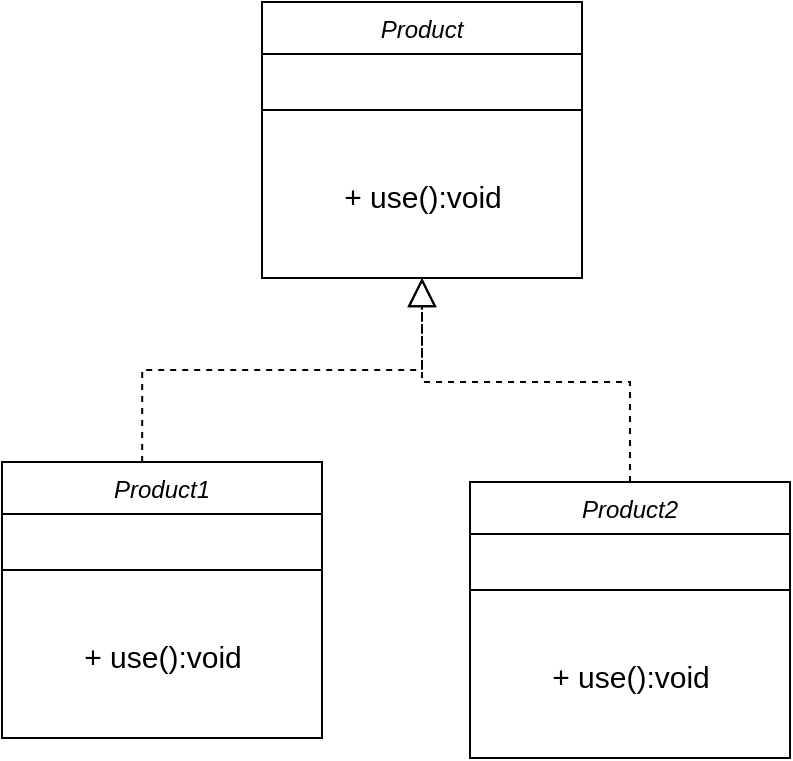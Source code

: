 <mxfile version="24.6.4" type="github">
  <diagram id="C5RBs43oDa-KdzZeNtuy" name="Page-1">
    <mxGraphModel dx="1235" dy="1783" grid="1" gridSize="10" guides="1" tooltips="1" connect="1" arrows="1" fold="1" page="1" pageScale="1" pageWidth="827" pageHeight="1169" math="0" shadow="0">
      <root>
        <mxCell id="WIyWlLk6GJQsqaUBKTNV-0" />
        <mxCell id="WIyWlLk6GJQsqaUBKTNV-1" parent="WIyWlLk6GJQsqaUBKTNV-0" />
        <mxCell id="PA6iErH0THXMKUBZqEbL-1" value="Product" style="swimlane;fontStyle=2;align=center;verticalAlign=top;childLayout=stackLayout;horizontal=1;startSize=26;horizontalStack=0;resizeParent=1;resizeLast=0;collapsible=1;marginBottom=0;rounded=0;shadow=0;strokeWidth=1;" vertex="1" parent="WIyWlLk6GJQsqaUBKTNV-1">
          <mxGeometry x="230" y="-60" width="160" height="138" as="geometry">
            <mxRectangle x="230" y="140" width="160" height="26" as="alternateBounds" />
          </mxGeometry>
        </mxCell>
        <mxCell id="PA6iErH0THXMKUBZqEbL-2" value="" style="line;html=1;strokeWidth=1;align=left;verticalAlign=middle;spacingTop=-1;spacingLeft=3;spacingRight=3;rotatable=0;labelPosition=right;points=[];portConstraint=eastwest;" vertex="1" parent="PA6iErH0THXMKUBZqEbL-1">
          <mxGeometry y="26" width="160" height="56" as="geometry" />
        </mxCell>
        <mxCell id="PA6iErH0THXMKUBZqEbL-3" value="&lt;font style=&quot;font-size: 15px;&quot;&gt;+ use():void&lt;/font&gt;" style="text;html=1;align=center;verticalAlign=middle;resizable=0;points=[];autosize=1;strokeColor=none;fillColor=none;" vertex="1" parent="PA6iErH0THXMKUBZqEbL-1">
          <mxGeometry y="82" width="160" height="30" as="geometry" />
        </mxCell>
        <mxCell id="PA6iErH0THXMKUBZqEbL-4" value="Product1" style="swimlane;fontStyle=2;align=center;verticalAlign=top;childLayout=stackLayout;horizontal=1;startSize=26;horizontalStack=0;resizeParent=1;resizeLast=0;collapsible=1;marginBottom=0;rounded=0;shadow=0;strokeWidth=1;" vertex="1" parent="WIyWlLk6GJQsqaUBKTNV-1">
          <mxGeometry x="100" y="170" width="160" height="138" as="geometry">
            <mxRectangle x="230" y="140" width="160" height="26" as="alternateBounds" />
          </mxGeometry>
        </mxCell>
        <mxCell id="PA6iErH0THXMKUBZqEbL-5" value="" style="line;html=1;strokeWidth=1;align=left;verticalAlign=middle;spacingTop=-1;spacingLeft=3;spacingRight=3;rotatable=0;labelPosition=right;points=[];portConstraint=eastwest;" vertex="1" parent="PA6iErH0THXMKUBZqEbL-4">
          <mxGeometry y="26" width="160" height="56" as="geometry" />
        </mxCell>
        <mxCell id="PA6iErH0THXMKUBZqEbL-6" value="&lt;font style=&quot;font-size: 15px;&quot;&gt;+ use():void&lt;/font&gt;" style="text;html=1;align=center;verticalAlign=middle;resizable=0;points=[];autosize=1;strokeColor=none;fillColor=none;" vertex="1" parent="PA6iErH0THXMKUBZqEbL-4">
          <mxGeometry y="82" width="160" height="30" as="geometry" />
        </mxCell>
        <mxCell id="PA6iErH0THXMKUBZqEbL-9" value="" style="endArrow=block;dashed=1;endFill=0;endSize=12;html=1;rounded=0;exitX=0.438;exitY=0;exitDx=0;exitDy=0;exitPerimeter=0;entryX=0.5;entryY=1;entryDx=0;entryDy=0;edgeStyle=orthogonalEdgeStyle;" edge="1" parent="WIyWlLk6GJQsqaUBKTNV-1" source="PA6iErH0THXMKUBZqEbL-4" target="PA6iErH0THXMKUBZqEbL-1">
          <mxGeometry width="160" relative="1" as="geometry">
            <mxPoint x="320" y="60" as="sourcePoint" />
            <mxPoint x="480" y="60" as="targetPoint" />
          </mxGeometry>
        </mxCell>
        <mxCell id="PA6iErH0THXMKUBZqEbL-10" value="Product2" style="swimlane;fontStyle=2;align=center;verticalAlign=top;childLayout=stackLayout;horizontal=1;startSize=26;horizontalStack=0;resizeParent=1;resizeLast=0;collapsible=1;marginBottom=0;rounded=0;shadow=0;strokeWidth=1;" vertex="1" parent="WIyWlLk6GJQsqaUBKTNV-1">
          <mxGeometry x="334" y="180" width="160" height="138" as="geometry">
            <mxRectangle x="230" y="140" width="160" height="26" as="alternateBounds" />
          </mxGeometry>
        </mxCell>
        <mxCell id="PA6iErH0THXMKUBZqEbL-11" value="" style="line;html=1;strokeWidth=1;align=left;verticalAlign=middle;spacingTop=-1;spacingLeft=3;spacingRight=3;rotatable=0;labelPosition=right;points=[];portConstraint=eastwest;" vertex="1" parent="PA6iErH0THXMKUBZqEbL-10">
          <mxGeometry y="26" width="160" height="56" as="geometry" />
        </mxCell>
        <mxCell id="PA6iErH0THXMKUBZqEbL-12" value="&lt;font style=&quot;font-size: 15px;&quot;&gt;+ use():void&lt;/font&gt;" style="text;html=1;align=center;verticalAlign=middle;resizable=0;points=[];autosize=1;strokeColor=none;fillColor=none;" vertex="1" parent="PA6iErH0THXMKUBZqEbL-10">
          <mxGeometry y="82" width="160" height="30" as="geometry" />
        </mxCell>
        <mxCell id="PA6iErH0THXMKUBZqEbL-13" value="" style="endArrow=block;dashed=1;endFill=0;endSize=12;html=1;rounded=0;exitX=0.5;exitY=0;exitDx=0;exitDy=0;entryX=0.5;entryY=1;entryDx=0;entryDy=0;edgeStyle=orthogonalEdgeStyle;" edge="1" parent="WIyWlLk6GJQsqaUBKTNV-1" source="PA6iErH0THXMKUBZqEbL-10" target="PA6iErH0THXMKUBZqEbL-1">
          <mxGeometry width="160" relative="1" as="geometry">
            <mxPoint x="410" y="130" as="sourcePoint" />
            <mxPoint x="570" y="130" as="targetPoint" />
            <Array as="points">
              <mxPoint x="414" y="130" />
              <mxPoint x="310" y="130" />
            </Array>
          </mxGeometry>
        </mxCell>
      </root>
    </mxGraphModel>
  </diagram>
</mxfile>

